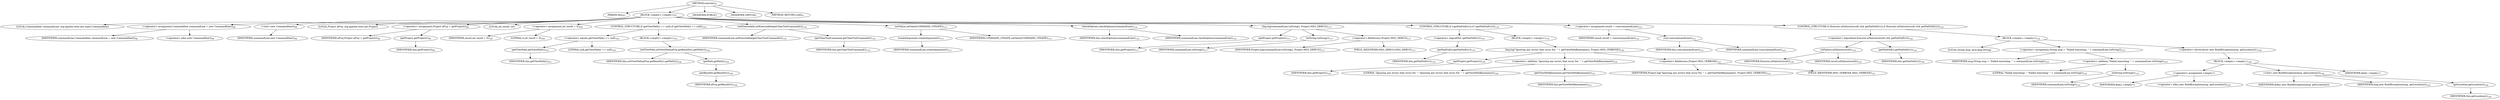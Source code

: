 digraph "execute" {  
"59" [label = <(METHOD,execute)<SUB>97</SUB>> ]
"6" [label = <(PARAM,this)<SUB>97</SUB>> ]
"60" [label = <(BLOCK,&lt;empty&gt;,&lt;empty&gt;)<SUB>97</SUB>> ]
"4" [label = <(LOCAL,Commandline commandLine: org.apache.tools.ant.types.Commandline)> ]
"61" [label = <(&lt;operator&gt;.assignment,Commandline commandLine = new Commandline())<SUB>98</SUB>> ]
"62" [label = <(IDENTIFIER,commandLine,Commandline commandLine = new Commandline())<SUB>98</SUB>> ]
"63" [label = <(&lt;operator&gt;.alloc,new Commandline())<SUB>98</SUB>> ]
"64" [label = <(&lt;init&gt;,new Commandline())<SUB>98</SUB>> ]
"3" [label = <(IDENTIFIER,commandLine,new Commandline())<SUB>98</SUB>> ]
"65" [label = <(LOCAL,Project aProj: org.apache.tools.ant.Project)> ]
"66" [label = <(&lt;operator&gt;.assignment,Project aProj = getProject())<SUB>99</SUB>> ]
"67" [label = <(IDENTIFIER,aProj,Project aProj = getProject())<SUB>99</SUB>> ]
"68" [label = <(getProject,getProject())<SUB>99</SUB>> ]
"5" [label = <(IDENTIFIER,this,getProject())<SUB>99</SUB>> ]
"69" [label = <(LOCAL,int result: int)> ]
"70" [label = <(&lt;operator&gt;.assignment,int result = 0)<SUB>100</SUB>> ]
"71" [label = <(IDENTIFIER,result,int result = 0)<SUB>100</SUB>> ]
"72" [label = <(LITERAL,0,int result = 0)<SUB>100</SUB>> ]
"73" [label = <(CONTROL_STRUCTURE,if (getViewPath() == null),if (getViewPath() == null))<SUB>103</SUB>> ]
"74" [label = <(&lt;operator&gt;.equals,getViewPath() == null)<SUB>103</SUB>> ]
"75" [label = <(getViewPath,getViewPath())<SUB>103</SUB>> ]
"7" [label = <(IDENTIFIER,this,getViewPath())<SUB>103</SUB>> ]
"76" [label = <(LITERAL,null,getViewPath() == null)<SUB>103</SUB>> ]
"77" [label = <(BLOCK,&lt;empty&gt;,&lt;empty&gt;)<SUB>103</SUB>> ]
"78" [label = <(setViewPath,setViewPath(aProj.getBaseDir().getPath()))<SUB>104</SUB>> ]
"8" [label = <(IDENTIFIER,this,setViewPath(aProj.getBaseDir().getPath()))<SUB>104</SUB>> ]
"79" [label = <(getPath,getPath())<SUB>104</SUB>> ]
"80" [label = <(getBaseDir,getBaseDir())<SUB>104</SUB>> ]
"81" [label = <(IDENTIFIER,aProj,getBaseDir())<SUB>104</SUB>> ]
"82" [label = <(setExecutable,setExecutable(getClearToolCommand()))<SUB>110</SUB>> ]
"83" [label = <(IDENTIFIER,commandLine,setExecutable(getClearToolCommand()))<SUB>110</SUB>> ]
"84" [label = <(getClearToolCommand,getClearToolCommand())<SUB>110</SUB>> ]
"9" [label = <(IDENTIFIER,this,getClearToolCommand())<SUB>110</SUB>> ]
"85" [label = <(setValue,setValue(COMMAND_UPDATE))<SUB>111</SUB>> ]
"86" [label = <(createArgument,createArgument())<SUB>111</SUB>> ]
"87" [label = <(IDENTIFIER,commandLine,createArgument())<SUB>111</SUB>> ]
"88" [label = <(IDENTIFIER,COMMAND_UPDATE,setValue(COMMAND_UPDATE))<SUB>111</SUB>> ]
"89" [label = <(checkOptions,checkOptions(commandLine))<SUB>114</SUB>> ]
"10" [label = <(IDENTIFIER,this,checkOptions(commandLine))<SUB>114</SUB>> ]
"90" [label = <(IDENTIFIER,commandLine,checkOptions(commandLine))<SUB>114</SUB>> ]
"91" [label = <(log,log(commandLine.toString(), Project.MSG_DEBUG))<SUB>117</SUB>> ]
"92" [label = <(getProject,getProject())<SUB>117</SUB>> ]
"11" [label = <(IDENTIFIER,this,getProject())<SUB>117</SUB>> ]
"93" [label = <(toString,toString())<SUB>117</SUB>> ]
"94" [label = <(IDENTIFIER,commandLine,toString())<SUB>117</SUB>> ]
"95" [label = <(&lt;operator&gt;.fieldAccess,Project.MSG_DEBUG)<SUB>117</SUB>> ]
"96" [label = <(IDENTIFIER,Project,log(commandLine.toString(), Project.MSG_DEBUG))<SUB>117</SUB>> ]
"97" [label = <(FIELD_IDENTIFIER,MSG_DEBUG,MSG_DEBUG)<SUB>117</SUB>> ]
"98" [label = <(CONTROL_STRUCTURE,if (!getFailOnErr()),if (!getFailOnErr()))<SUB>119</SUB>> ]
"99" [label = <(&lt;operator&gt;.logicalNot,!getFailOnErr())<SUB>119</SUB>> ]
"100" [label = <(getFailOnErr,getFailOnErr())<SUB>119</SUB>> ]
"12" [label = <(IDENTIFIER,this,getFailOnErr())<SUB>119</SUB>> ]
"101" [label = <(BLOCK,&lt;empty&gt;,&lt;empty&gt;)<SUB>119</SUB>> ]
"102" [label = <(log,log(&quot;Ignoring any errors that occur for: &quot; + getViewPathBasename(), Project.MSG_VERBOSE))<SUB>120</SUB>> ]
"103" [label = <(getProject,getProject())<SUB>120</SUB>> ]
"14" [label = <(IDENTIFIER,this,getProject())<SUB>120</SUB>> ]
"104" [label = <(&lt;operator&gt;.addition,&quot;Ignoring any errors that occur for: &quot; + getViewPathBasename())<SUB>120</SUB>> ]
"105" [label = <(LITERAL,&quot;Ignoring any errors that occur for: &quot;,&quot;Ignoring any errors that occur for: &quot; + getViewPathBasename())<SUB>120</SUB>> ]
"106" [label = <(getViewPathBasename,getViewPathBasename())<SUB>121</SUB>> ]
"13" [label = <(IDENTIFIER,this,getViewPathBasename())<SUB>121</SUB>> ]
"107" [label = <(&lt;operator&gt;.fieldAccess,Project.MSG_VERBOSE)<SUB>121</SUB>> ]
"108" [label = <(IDENTIFIER,Project,log(&quot;Ignoring any errors that occur for: &quot; + getViewPathBasename(), Project.MSG_VERBOSE))<SUB>121</SUB>> ]
"109" [label = <(FIELD_IDENTIFIER,MSG_VERBOSE,MSG_VERBOSE)<SUB>121</SUB>> ]
"110" [label = <(&lt;operator&gt;.assignment,result = run(commandLine))<SUB>123</SUB>> ]
"111" [label = <(IDENTIFIER,result,result = run(commandLine))<SUB>123</SUB>> ]
"112" [label = <(run,run(commandLine))<SUB>123</SUB>> ]
"15" [label = <(IDENTIFIER,this,run(commandLine))<SUB>123</SUB>> ]
"113" [label = <(IDENTIFIER,commandLine,run(commandLine))<SUB>123</SUB>> ]
"114" [label = <(CONTROL_STRUCTURE,if (Execute.isFailure(result) &amp;&amp; getFailOnErr()),if (Execute.isFailure(result) &amp;&amp; getFailOnErr()))<SUB>124</SUB>> ]
"115" [label = <(&lt;operator&gt;.logicalAnd,Execute.isFailure(result) &amp;&amp; getFailOnErr())<SUB>124</SUB>> ]
"116" [label = <(isFailure,isFailure(result))<SUB>124</SUB>> ]
"117" [label = <(IDENTIFIER,Execute,isFailure(result))<SUB>124</SUB>> ]
"118" [label = <(IDENTIFIER,result,isFailure(result))<SUB>124</SUB>> ]
"119" [label = <(getFailOnErr,getFailOnErr())<SUB>124</SUB>> ]
"16" [label = <(IDENTIFIER,this,getFailOnErr())<SUB>124</SUB>> ]
"120" [label = <(BLOCK,&lt;empty&gt;,&lt;empty&gt;)<SUB>124</SUB>> ]
"121" [label = <(LOCAL,String msg: java.lang.String)> ]
"122" [label = <(&lt;operator&gt;.assignment,String msg = &quot;Failed executing: &quot; + commandLine.toString())<SUB>125</SUB>> ]
"123" [label = <(IDENTIFIER,msg,String msg = &quot;Failed executing: &quot; + commandLine.toString())<SUB>125</SUB>> ]
"124" [label = <(&lt;operator&gt;.addition,&quot;Failed executing: &quot; + commandLine.toString())<SUB>125</SUB>> ]
"125" [label = <(LITERAL,&quot;Failed executing: &quot;,&quot;Failed executing: &quot; + commandLine.toString())<SUB>125</SUB>> ]
"126" [label = <(toString,toString())<SUB>125</SUB>> ]
"127" [label = <(IDENTIFIER,commandLine,toString())<SUB>125</SUB>> ]
"128" [label = <(&lt;operator&gt;.throw,throw new BuildException(msg, getLocation());)<SUB>126</SUB>> ]
"129" [label = <(BLOCK,&lt;empty&gt;,&lt;empty&gt;)<SUB>126</SUB>> ]
"130" [label = <(&lt;operator&gt;.assignment,&lt;empty&gt;)> ]
"131" [label = <(IDENTIFIER,$obj1,&lt;empty&gt;)> ]
"132" [label = <(&lt;operator&gt;.alloc,new BuildException(msg, getLocation()))<SUB>126</SUB>> ]
"133" [label = <(&lt;init&gt;,new BuildException(msg, getLocation()))<SUB>126</SUB>> ]
"134" [label = <(IDENTIFIER,$obj1,new BuildException(msg, getLocation()))> ]
"135" [label = <(IDENTIFIER,msg,new BuildException(msg, getLocation()))<SUB>126</SUB>> ]
"136" [label = <(getLocation,getLocation())<SUB>126</SUB>> ]
"17" [label = <(IDENTIFIER,this,getLocation())<SUB>126</SUB>> ]
"137" [label = <(IDENTIFIER,$obj1,&lt;empty&gt;)> ]
"138" [label = <(MODIFIER,PUBLIC)> ]
"139" [label = <(MODIFIER,VIRTUAL)> ]
"140" [label = <(METHOD_RETURN,void)<SUB>97</SUB>> ]
  "59" -> "6" 
  "59" -> "60" 
  "59" -> "138" 
  "59" -> "139" 
  "59" -> "140" 
  "60" -> "4" 
  "60" -> "61" 
  "60" -> "64" 
  "60" -> "65" 
  "60" -> "66" 
  "60" -> "69" 
  "60" -> "70" 
  "60" -> "73" 
  "60" -> "82" 
  "60" -> "85" 
  "60" -> "89" 
  "60" -> "91" 
  "60" -> "98" 
  "60" -> "110" 
  "60" -> "114" 
  "61" -> "62" 
  "61" -> "63" 
  "64" -> "3" 
  "66" -> "67" 
  "66" -> "68" 
  "68" -> "5" 
  "70" -> "71" 
  "70" -> "72" 
  "73" -> "74" 
  "73" -> "77" 
  "74" -> "75" 
  "74" -> "76" 
  "75" -> "7" 
  "77" -> "78" 
  "78" -> "8" 
  "78" -> "79" 
  "79" -> "80" 
  "80" -> "81" 
  "82" -> "83" 
  "82" -> "84" 
  "84" -> "9" 
  "85" -> "86" 
  "85" -> "88" 
  "86" -> "87" 
  "89" -> "10" 
  "89" -> "90" 
  "91" -> "92" 
  "91" -> "93" 
  "91" -> "95" 
  "92" -> "11" 
  "93" -> "94" 
  "95" -> "96" 
  "95" -> "97" 
  "98" -> "99" 
  "98" -> "101" 
  "99" -> "100" 
  "100" -> "12" 
  "101" -> "102" 
  "102" -> "103" 
  "102" -> "104" 
  "102" -> "107" 
  "103" -> "14" 
  "104" -> "105" 
  "104" -> "106" 
  "106" -> "13" 
  "107" -> "108" 
  "107" -> "109" 
  "110" -> "111" 
  "110" -> "112" 
  "112" -> "15" 
  "112" -> "113" 
  "114" -> "115" 
  "114" -> "120" 
  "115" -> "116" 
  "115" -> "119" 
  "116" -> "117" 
  "116" -> "118" 
  "119" -> "16" 
  "120" -> "121" 
  "120" -> "122" 
  "120" -> "128" 
  "122" -> "123" 
  "122" -> "124" 
  "124" -> "125" 
  "124" -> "126" 
  "126" -> "127" 
  "128" -> "129" 
  "129" -> "130" 
  "129" -> "133" 
  "129" -> "137" 
  "130" -> "131" 
  "130" -> "132" 
  "133" -> "134" 
  "133" -> "135" 
  "133" -> "136" 
  "136" -> "17" 
}
